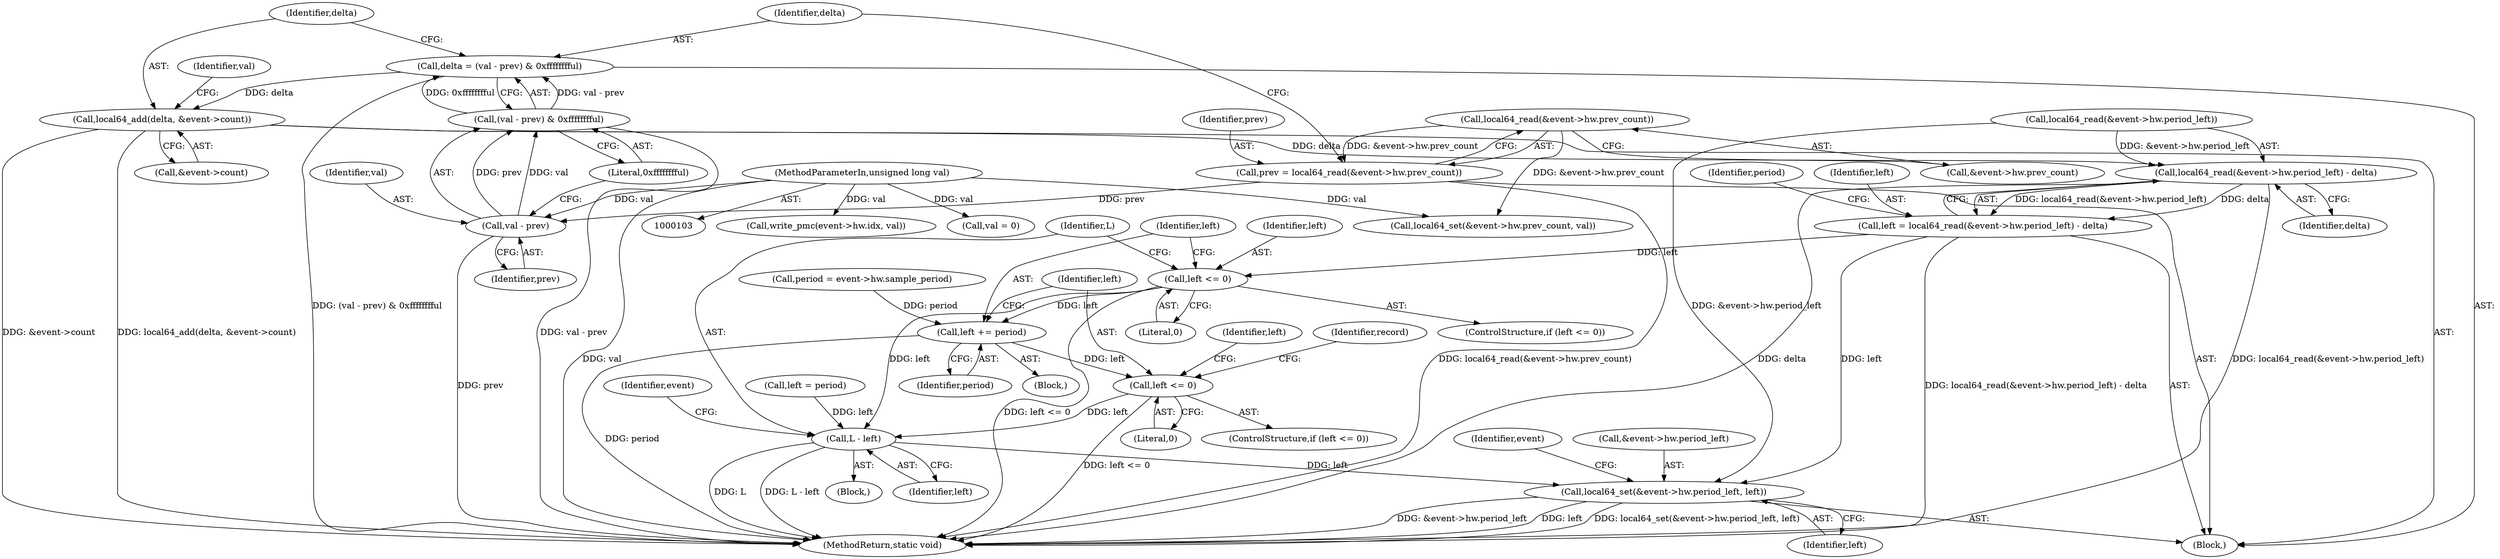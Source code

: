 digraph "0_linux_a8b0ca17b80e92faab46ee7179ba9e99ccb61233_18@pointer" {
"1000156" [label="(Call,local64_add(delta, &event->count))"];
"1000149" [label="(Call,delta = (val - prev) & 0xfffffffful)"];
"1000151" [label="(Call,(val - prev) & 0xfffffffful)"];
"1000152" [label="(Call,val - prev)"];
"1000105" [label="(MethodParameterIn,unsigned long val)"];
"1000140" [label="(Call,prev = local64_read(&event->hw.prev_count))"];
"1000142" [label="(Call,local64_read(&event->hw.prev_count))"];
"1000167" [label="(Call,local64_read(&event->hw.period_left) - delta)"];
"1000165" [label="(Call,left = local64_read(&event->hw.period_left) - delta)"];
"1000180" [label="(Call,left <= 0)"];
"1000184" [label="(Call,left += period)"];
"1000188" [label="(Call,left <= 0)"];
"1000208" [label="(Call,L - left)"];
"1000226" [label="(Call,local64_set(&event->hw.period_left, left))"];
"1000226" [label="(Call,local64_set(&event->hw.period_left, left))"];
"1000189" [label="(Identifier,left)"];
"1000184" [label="(Call,left += period)"];
"1000142" [label="(Call,local64_read(&event->hw.prev_count))"];
"1000109" [label="(Call,period = event->hw.sample_period)"];
"1000182" [label="(Literal,0)"];
"1000179" [label="(ControlStructure,if (left <= 0))"];
"1000163" [label="(Identifier,val)"];
"1000235" [label="(Identifier,event)"];
"1000151" [label="(Call,(val - prev) & 0xfffffffful)"];
"1000157" [label="(Identifier,delta)"];
"1000167" [label="(Call,local64_read(&event->hw.period_left) - delta)"];
"1000180" [label="(Call,left <= 0)"];
"1000166" [label="(Identifier,left)"];
"1000178" [label="(Block,)"];
"1000141" [label="(Identifier,prev)"];
"1000191" [label="(Call,left = period)"];
"1000190" [label="(Literal,0)"];
"1000186" [label="(Identifier,period)"];
"1000208" [label="(Call,L - left)"];
"1000156" [label="(Call,local64_add(delta, &event->count))"];
"1000262" [label="(MethodReturn,static void)"];
"1000150" [label="(Identifier,delta)"];
"1000152" [label="(Call,val - prev)"];
"1000211" [label="(Call,write_pmc(event->hw.idx, val))"];
"1000168" [label="(Call,local64_read(&event->hw.period_left))"];
"1000187" [label="(ControlStructure,if (left <= 0))"];
"1000227" [label="(Call,&event->hw.period_left)"];
"1000165" [label="(Call,left = local64_read(&event->hw.period_left) - delta)"];
"1000149" [label="(Call,delta = (val - prev) & 0xfffffffful)"];
"1000175" [label="(Identifier,delta)"];
"1000192" [label="(Identifier,left)"];
"1000183" [label="(Block,)"];
"1000158" [label="(Call,&event->count)"];
"1000195" [label="(Identifier,record)"];
"1000210" [label="(Identifier,left)"];
"1000218" [label="(Call,local64_set(&event->hw.prev_count, val))"];
"1000107" [label="(Block,)"];
"1000185" [label="(Identifier,left)"];
"1000214" [label="(Identifier,event)"];
"1000181" [label="(Identifier,left)"];
"1000177" [label="(Identifier,period)"];
"1000233" [label="(Identifier,left)"];
"1000209" [label="(Identifier,L)"];
"1000155" [label="(Literal,0xfffffffful)"];
"1000154" [label="(Identifier,prev)"];
"1000162" [label="(Call,val = 0)"];
"1000143" [label="(Call,&event->hw.prev_count)"];
"1000153" [label="(Identifier,val)"];
"1000105" [label="(MethodParameterIn,unsigned long val)"];
"1000140" [label="(Call,prev = local64_read(&event->hw.prev_count))"];
"1000188" [label="(Call,left <= 0)"];
"1000156" -> "1000107"  [label="AST: "];
"1000156" -> "1000158"  [label="CFG: "];
"1000157" -> "1000156"  [label="AST: "];
"1000158" -> "1000156"  [label="AST: "];
"1000163" -> "1000156"  [label="CFG: "];
"1000156" -> "1000262"  [label="DDG: local64_add(delta, &event->count)"];
"1000156" -> "1000262"  [label="DDG: &event->count"];
"1000149" -> "1000156"  [label="DDG: delta"];
"1000156" -> "1000167"  [label="DDG: delta"];
"1000149" -> "1000107"  [label="AST: "];
"1000149" -> "1000151"  [label="CFG: "];
"1000150" -> "1000149"  [label="AST: "];
"1000151" -> "1000149"  [label="AST: "];
"1000157" -> "1000149"  [label="CFG: "];
"1000149" -> "1000262"  [label="DDG: (val - prev) & 0xfffffffful"];
"1000151" -> "1000149"  [label="DDG: val - prev"];
"1000151" -> "1000149"  [label="DDG: 0xfffffffful"];
"1000151" -> "1000155"  [label="CFG: "];
"1000152" -> "1000151"  [label="AST: "];
"1000155" -> "1000151"  [label="AST: "];
"1000151" -> "1000262"  [label="DDG: val - prev"];
"1000152" -> "1000151"  [label="DDG: val"];
"1000152" -> "1000151"  [label="DDG: prev"];
"1000152" -> "1000154"  [label="CFG: "];
"1000153" -> "1000152"  [label="AST: "];
"1000154" -> "1000152"  [label="AST: "];
"1000155" -> "1000152"  [label="CFG: "];
"1000152" -> "1000262"  [label="DDG: prev"];
"1000105" -> "1000152"  [label="DDG: val"];
"1000140" -> "1000152"  [label="DDG: prev"];
"1000105" -> "1000103"  [label="AST: "];
"1000105" -> "1000262"  [label="DDG: val"];
"1000105" -> "1000162"  [label="DDG: val"];
"1000105" -> "1000211"  [label="DDG: val"];
"1000105" -> "1000218"  [label="DDG: val"];
"1000140" -> "1000107"  [label="AST: "];
"1000140" -> "1000142"  [label="CFG: "];
"1000141" -> "1000140"  [label="AST: "];
"1000142" -> "1000140"  [label="AST: "];
"1000150" -> "1000140"  [label="CFG: "];
"1000140" -> "1000262"  [label="DDG: local64_read(&event->hw.prev_count)"];
"1000142" -> "1000140"  [label="DDG: &event->hw.prev_count"];
"1000142" -> "1000143"  [label="CFG: "];
"1000143" -> "1000142"  [label="AST: "];
"1000142" -> "1000218"  [label="DDG: &event->hw.prev_count"];
"1000167" -> "1000165"  [label="AST: "];
"1000167" -> "1000175"  [label="CFG: "];
"1000168" -> "1000167"  [label="AST: "];
"1000175" -> "1000167"  [label="AST: "];
"1000165" -> "1000167"  [label="CFG: "];
"1000167" -> "1000262"  [label="DDG: local64_read(&event->hw.period_left)"];
"1000167" -> "1000262"  [label="DDG: delta"];
"1000167" -> "1000165"  [label="DDG: local64_read(&event->hw.period_left)"];
"1000167" -> "1000165"  [label="DDG: delta"];
"1000168" -> "1000167"  [label="DDG: &event->hw.period_left"];
"1000165" -> "1000107"  [label="AST: "];
"1000166" -> "1000165"  [label="AST: "];
"1000177" -> "1000165"  [label="CFG: "];
"1000165" -> "1000262"  [label="DDG: local64_read(&event->hw.period_left) - delta"];
"1000165" -> "1000180"  [label="DDG: left"];
"1000165" -> "1000226"  [label="DDG: left"];
"1000180" -> "1000179"  [label="AST: "];
"1000180" -> "1000182"  [label="CFG: "];
"1000181" -> "1000180"  [label="AST: "];
"1000182" -> "1000180"  [label="AST: "];
"1000185" -> "1000180"  [label="CFG: "];
"1000209" -> "1000180"  [label="CFG: "];
"1000180" -> "1000262"  [label="DDG: left <= 0"];
"1000180" -> "1000184"  [label="DDG: left"];
"1000180" -> "1000208"  [label="DDG: left"];
"1000184" -> "1000183"  [label="AST: "];
"1000184" -> "1000186"  [label="CFG: "];
"1000185" -> "1000184"  [label="AST: "];
"1000186" -> "1000184"  [label="AST: "];
"1000189" -> "1000184"  [label="CFG: "];
"1000184" -> "1000262"  [label="DDG: period"];
"1000109" -> "1000184"  [label="DDG: period"];
"1000184" -> "1000188"  [label="DDG: left"];
"1000188" -> "1000187"  [label="AST: "];
"1000188" -> "1000190"  [label="CFG: "];
"1000189" -> "1000188"  [label="AST: "];
"1000190" -> "1000188"  [label="AST: "];
"1000192" -> "1000188"  [label="CFG: "];
"1000195" -> "1000188"  [label="CFG: "];
"1000188" -> "1000262"  [label="DDG: left <= 0"];
"1000188" -> "1000208"  [label="DDG: left"];
"1000208" -> "1000178"  [label="AST: "];
"1000208" -> "1000210"  [label="CFG: "];
"1000209" -> "1000208"  [label="AST: "];
"1000210" -> "1000208"  [label="AST: "];
"1000214" -> "1000208"  [label="CFG: "];
"1000208" -> "1000262"  [label="DDG: L"];
"1000208" -> "1000262"  [label="DDG: L - left"];
"1000191" -> "1000208"  [label="DDG: left"];
"1000208" -> "1000226"  [label="DDG: left"];
"1000226" -> "1000107"  [label="AST: "];
"1000226" -> "1000233"  [label="CFG: "];
"1000227" -> "1000226"  [label="AST: "];
"1000233" -> "1000226"  [label="AST: "];
"1000235" -> "1000226"  [label="CFG: "];
"1000226" -> "1000262"  [label="DDG: &event->hw.period_left"];
"1000226" -> "1000262"  [label="DDG: left"];
"1000226" -> "1000262"  [label="DDG: local64_set(&event->hw.period_left, left)"];
"1000168" -> "1000226"  [label="DDG: &event->hw.period_left"];
}
